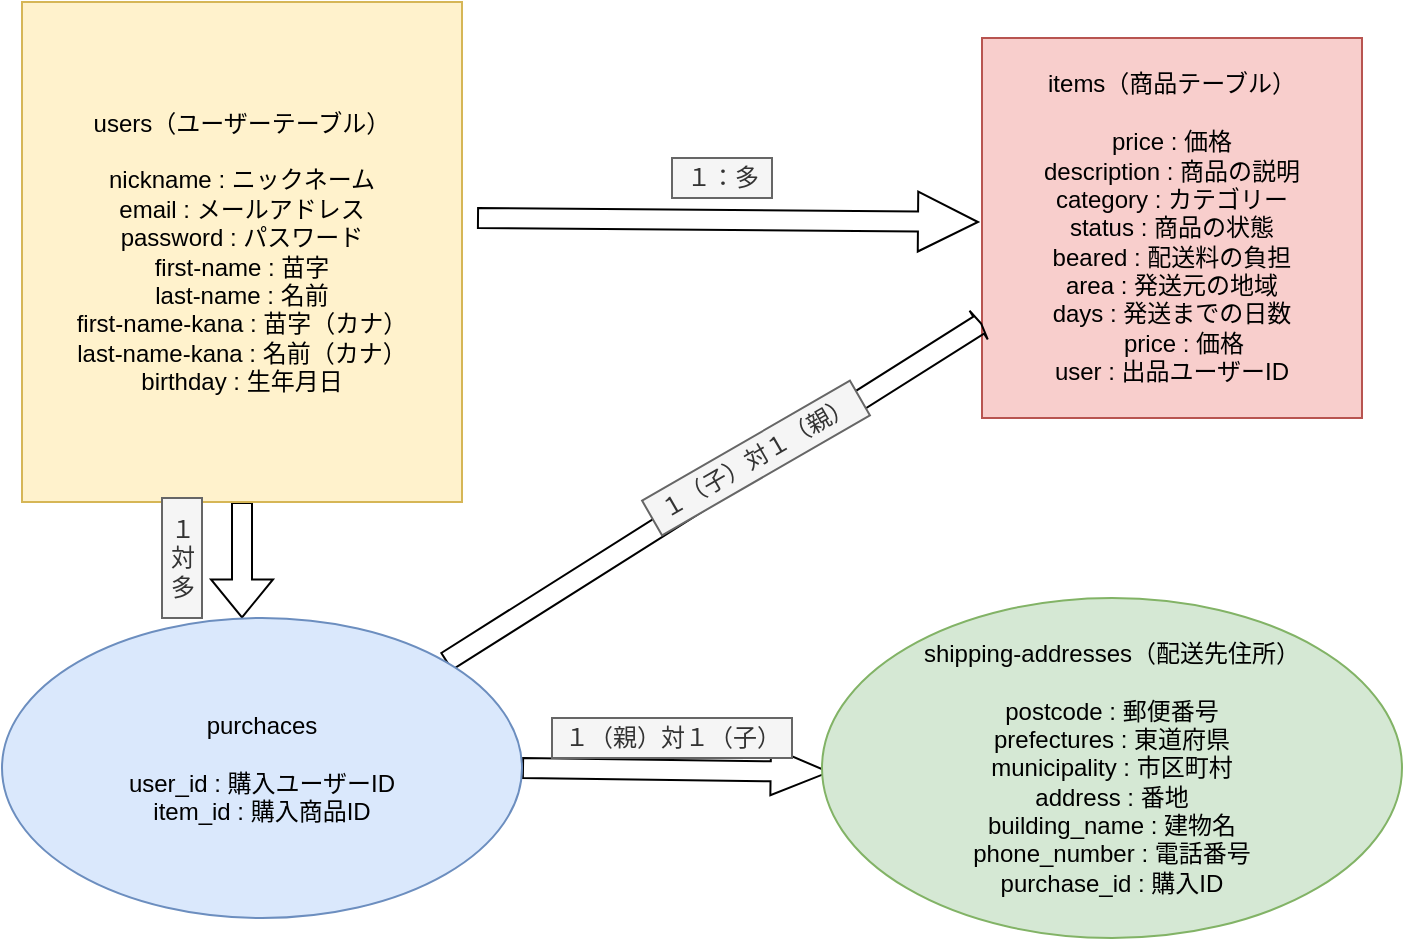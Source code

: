 <mxfile version="13.6.5">
    <diagram id="rELO_ynSzaifTVoMeoe0" name="ページ1">
        <mxGraphModel dx="898" dy="464" grid="1" gridSize="10" guides="1" tooltips="1" connect="1" arrows="1" fold="1" page="1" pageScale="1" pageWidth="827" pageHeight="1169" math="0" shadow="0">
            <root>
                <mxCell id="0"/>
                <mxCell id="1" parent="0"/>
                <mxCell id="8" value="" style="edgeStyle=orthogonalEdgeStyle;shape=arrow;rounded=0;orthogonalLoop=1;jettySize=auto;html=1;" parent="1" edge="1">
                    <mxGeometry relative="1" as="geometry">
                        <mxPoint x="248" y="120" as="sourcePoint"/>
                        <mxPoint x="498" y="122" as="targetPoint"/>
                    </mxGeometry>
                </mxCell>
                <mxCell id="13" value="" style="edgeStyle=orthogonalEdgeStyle;shape=flexArrow;rounded=0;jumpSize=13;orthogonalLoop=1;jettySize=auto;html=1;fontColor=#000000;" parent="1" source="2" target="9" edge="1">
                    <mxGeometry relative="1" as="geometry">
                        <Array as="points">
                            <mxPoint x="130" y="340"/>
                            <mxPoint x="130" y="340"/>
                        </Array>
                    </mxGeometry>
                </mxCell>
                <mxCell id="2" value="users（ユーザーテーブル）&lt;br&gt;&lt;br&gt;nickname : ニックネーム&lt;br&gt;email : メールアドレス&lt;br&gt;password : パスワード&lt;br&gt;first-name : 苗字&lt;br&gt;last-name : 名前&lt;br&gt;first-name-kana : 苗字（カナ）&lt;br&gt;last-name-kana : 名前（カナ）&lt;br&gt;birthday : 生年月日" style="whiteSpace=wrap;html=1;fillColor=#fff2cc;strokeColor=#d6b656;fontColor=#000000;" parent="1" vertex="1">
                    <mxGeometry x="20" y="12" width="220" height="250" as="geometry"/>
                </mxCell>
                <mxCell id="3" value="items（商品テーブル）&lt;br&gt;&lt;br&gt;price : 価格&lt;br&gt;description : 商品の説明&lt;br&gt;category : カテゴリー&lt;br&gt;status : 商品の状態&lt;br&gt;beared : 配送料の負担&lt;br&gt;area : 発送元の地域&lt;br&gt;days : 発送までの日数&lt;br&gt;　price : 価格&lt;br&gt;user : 出品ユーザーID" style="whiteSpace=wrap;html=1;fillColor=#f8cecc;strokeColor=#b85450;fontColor=#000000;" parent="1" vertex="1">
                    <mxGeometry x="500" y="30" width="190" height="190" as="geometry"/>
                </mxCell>
                <mxCell id="17" style="edgeStyle=none;shape=flexArrow;rounded=0;jumpSize=13;orthogonalLoop=1;jettySize=auto;html=1;exitX=1;exitY=0;exitDx=0;exitDy=0;entryX=0;entryY=0.75;entryDx=0;entryDy=0;fontColor=#000000;endWidth=6;endSize=0.16;" parent="1" source="9" target="3" edge="1">
                    <mxGeometry relative="1" as="geometry"/>
                </mxCell>
                <mxCell id="19" style="edgeStyle=none;shape=flexArrow;rounded=0;jumpSize=13;orthogonalLoop=1;jettySize=auto;html=1;entryX=-0.014;entryY=0.544;entryDx=0;entryDy=0;entryPerimeter=0;fontColor=#000000;endWidth=13;endSize=9.37;exitX=1;exitY=0.5;exitDx=0;exitDy=0;" parent="1" source="9" edge="1">
                    <mxGeometry relative="1" as="geometry">
                        <mxPoint x="277.99" y="395.945" as="sourcePoint"/>
                        <mxPoint x="423.94" y="397.04" as="targetPoint"/>
                    </mxGeometry>
                </mxCell>
                <mxCell id="9" value="purchaces&lt;br&gt;&lt;br&gt;user_id : 購入ユーザーID&lt;br&gt;item_id : 購入商品ID" style="ellipse;whiteSpace=wrap;html=1;fillColor=#dae8fc;strokeColor=#6c8ebf;fontColor=#000000;" parent="1" vertex="1">
                    <mxGeometry x="10" y="320" width="260" height="150" as="geometry"/>
                </mxCell>
                <mxCell id="10" value="shipping-addresses（配送先住所）&lt;br&gt;&lt;br&gt;postcode : 郵便番号&lt;br&gt;prefectures : 東道府県&lt;br&gt;municipality : 市区町村&lt;br&gt;address : 番地&lt;br&gt;building_name : 建物名&lt;br&gt;phone_number : 電話番号&lt;br&gt;purchase_id : 購入ID" style="ellipse;whiteSpace=wrap;html=1;fillColor=#d5e8d4;strokeColor=#82b366;fontColor=#000000;" parent="1" vertex="1">
                    <mxGeometry x="420" y="310" width="290" height="170" as="geometry"/>
                </mxCell>
                <mxCell id="20" value="１：多" style="text;html=1;resizable=0;autosize=1;align=center;verticalAlign=middle;points=[];fillColor=#f5f5f5;strokeColor=#666666;rounded=0;fontColor=#333333;" parent="1" vertex="1">
                    <mxGeometry x="345" y="90" width="50" height="20" as="geometry"/>
                </mxCell>
                <mxCell id="21" value="１（子）対１（親）" style="text;html=1;resizable=0;autosize=1;align=center;verticalAlign=middle;points=[];fillColor=#f5f5f5;strokeColor=#666666;rounded=0;fontColor=#333333;rotation=-30;" parent="1" vertex="1">
                    <mxGeometry x="327" y="230" width="120" height="20" as="geometry"/>
                </mxCell>
                <mxCell id="25" value="１（親）対１（子）" style="text;html=1;resizable=0;autosize=1;align=center;verticalAlign=middle;points=[];fillColor=#f5f5f5;strokeColor=#666666;rounded=0;fontColor=#333333;" parent="1" vertex="1">
                    <mxGeometry x="285" y="370" width="120" height="20" as="geometry"/>
                </mxCell>
                <mxCell id="26" value="１&lt;br&gt;対&lt;br&gt;多" style="text;html=1;resizable=0;autosize=1;align=center;verticalAlign=middle;points=[];fillColor=#f5f5f5;strokeColor=#666666;rounded=0;fontColor=#333333;rotation=90;horizontal=0;" parent="1" vertex="1">
                    <mxGeometry x="70" y="280" width="60" height="20" as="geometry"/>
                </mxCell>
            </root>
        </mxGraphModel>
    </diagram>
</mxfile>
